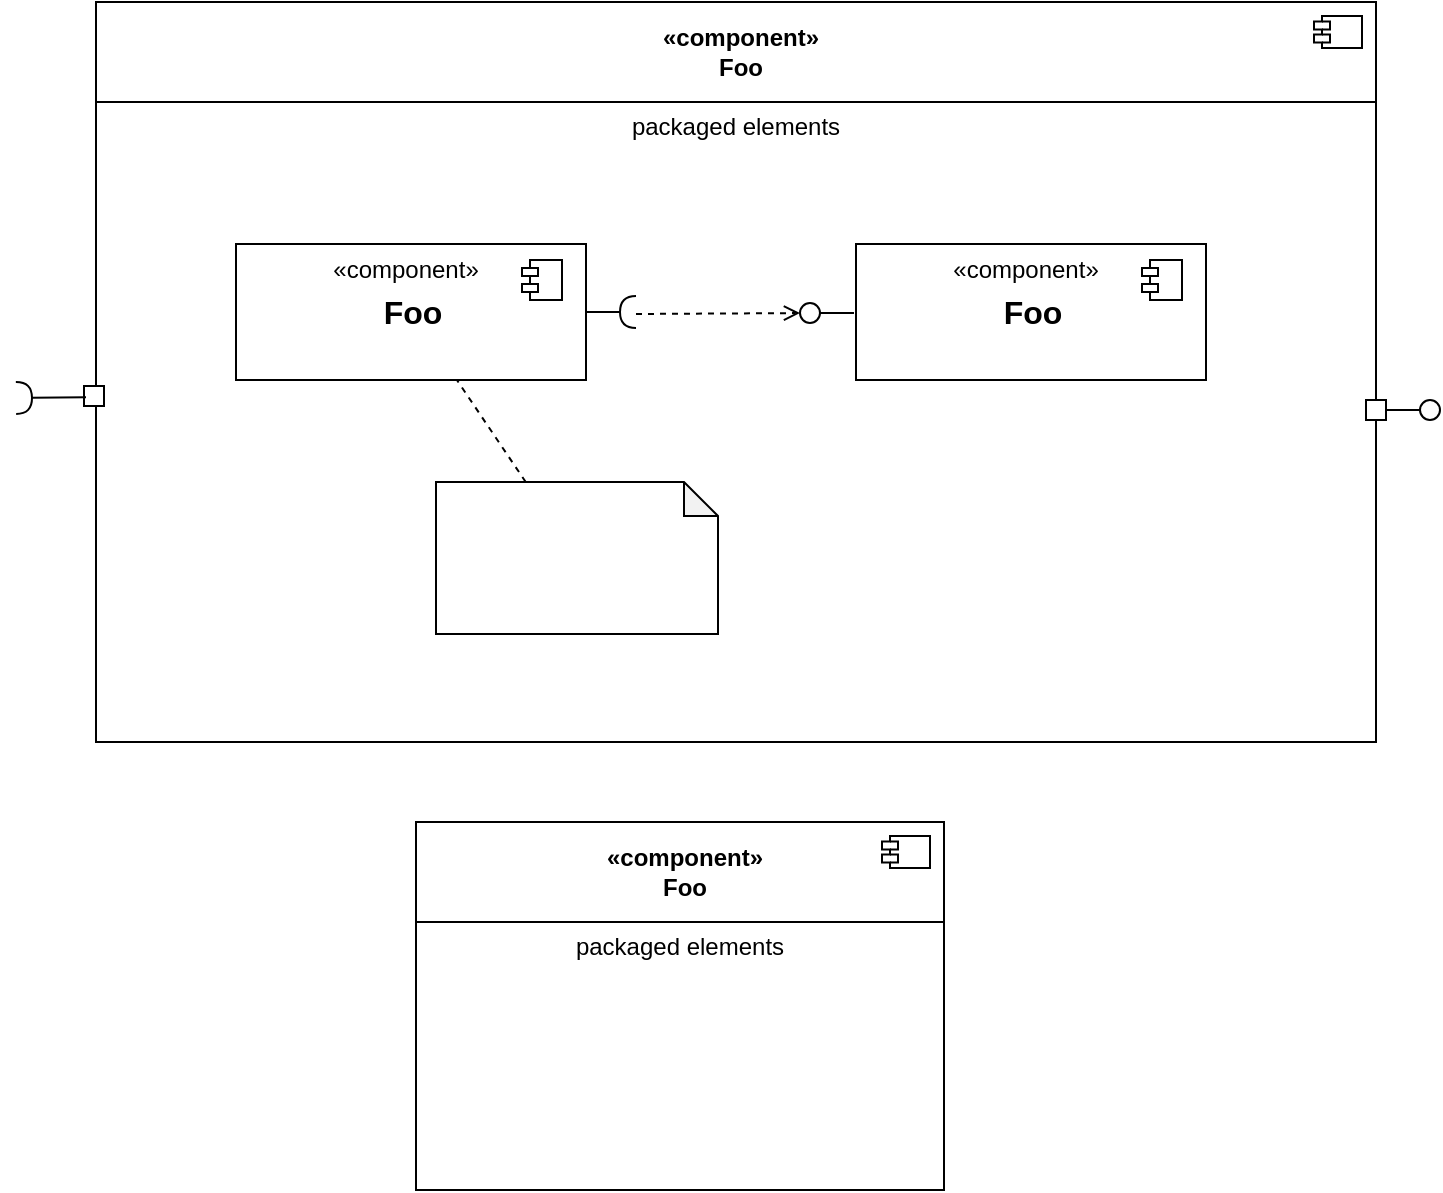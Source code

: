 <mxfile version="20.8.21" type="device"><diagram name="Page-1" id="T0-3Yljh18rnZ_sEd7bA"><mxGraphModel dx="1134" dy="669" grid="1" gridSize="10" guides="1" tooltips="1" connect="1" arrows="1" fold="1" page="0" pageScale="1" pageWidth="827" pageHeight="1169" math="0" shadow="0"><root><mxCell id="0"/><mxCell id="1" parent="0"/><mxCell id="Jf55Vp5BWpMpxo_ZyEUP-1" value="" style="fontStyle=1;align=right;verticalAlign=top;childLayout=stackLayout;horizontal=1;horizontalStack=0;resizeParent=1;resizeParentMax=0;resizeLast=0;marginBottom=0;allowArrows=0;connectable=0;" vertex="1" parent="1"><mxGeometry x="80" y="80" width="640" height="370" as="geometry"/></mxCell><mxCell id="Jf55Vp5BWpMpxo_ZyEUP-2" value="«component»&lt;br&gt;Foo" style="html=1;align=center;spacingLeft=4;verticalAlign=middle;strokeColor=none;fillColor=none;fontStyle=1" vertex="1" parent="Jf55Vp5BWpMpxo_ZyEUP-1"><mxGeometry width="640" height="50" as="geometry"/></mxCell><mxCell id="Jf55Vp5BWpMpxo_ZyEUP-3" value="" style="shape=component;jettyWidth=8;jettyHeight=4;fontSize=12;fillColor=default;strokeColor=default;" vertex="1" parent="Jf55Vp5BWpMpxo_ZyEUP-2"><mxGeometry x="1" width="24" height="16" relative="1" as="geometry"><mxPoint x="-31" y="7" as="offset"/></mxGeometry></mxCell><mxCell id="Jf55Vp5BWpMpxo_ZyEUP-4" value="packaged elements" style="swimlane;swimlaneBody=1;swimlaneHead=1;horizontal=1;swimlaneLine=0;collapsible=0;fontStyle=0;container=1;" vertex="1" parent="Jf55Vp5BWpMpxo_ZyEUP-1"><mxGeometry y="50" width="640" height="320" as="geometry"/></mxCell><mxCell id="Jf55Vp5BWpMpxo_ZyEUP-5" value="" style="rounded=0;whiteSpace=wrap;html=1;points=[];fillColor=default;rotation=0;fontSize=12;" vertex="1" parent="Jf55Vp5BWpMpxo_ZyEUP-4"><mxGeometry x="-6" y="142" width="10" height="10" as="geometry"/></mxCell><mxCell id="Jf55Vp5BWpMpxo_ZyEUP-6" value="" style="rounded=0;whiteSpace=wrap;html=1;points=[];fillColor=default;rotation=0;fontSize=12;" vertex="1" parent="Jf55Vp5BWpMpxo_ZyEUP-4"><mxGeometry x="635" y="149" width="10" height="10" as="geometry"/></mxCell><mxCell id="Jf55Vp5BWpMpxo_ZyEUP-7" value="Foo" style="html=1;fontSize=16;fillColor=default;verticalAlign=middle;spacingTop=0;recursiveResize=0;container=1;collapsible=0;strokeColor=default;fontStyle=1" vertex="1" parent="Jf55Vp5BWpMpxo_ZyEUP-4"><mxGeometry x="70" y="71" width="175" height="68" as="geometry"/></mxCell><mxCell id="Jf55Vp5BWpMpxo_ZyEUP-8" value="" style="shape=component;jettyWidth=8;jettyHeight=4;fontSize=12;fillColor=default;strokeColor=default;" vertex="1" parent="Jf55Vp5BWpMpxo_ZyEUP-7"><mxGeometry x="143" y="8" width="20" height="20" as="geometry"><mxPoint x="-24" y="4" as="offset"/></mxGeometry></mxCell><mxCell id="Jf55Vp5BWpMpxo_ZyEUP-9" value="«component»" style="text;html=1;strokeColor=none;fillColor=none;align=center;verticalAlign=middle;whiteSpace=wrap;rounded=0;fontSize=12;" vertex="1" parent="Jf55Vp5BWpMpxo_ZyEUP-7"><mxGeometry x="55" y="-2" width="60" height="30" as="geometry"/></mxCell><mxCell id="Jf55Vp5BWpMpxo_ZyEUP-10" value="Foo" style="html=1;fontSize=16;fillColor=default;verticalAlign=middle;spacingTop=0;recursiveResize=0;container=1;collapsible=0;strokeColor=default;fontStyle=1" vertex="1" parent="Jf55Vp5BWpMpxo_ZyEUP-4"><mxGeometry x="380" y="71" width="175" height="68" as="geometry"/></mxCell><mxCell id="Jf55Vp5BWpMpxo_ZyEUP-11" value="" style="shape=component;jettyWidth=8;jettyHeight=4;fontSize=12;fillColor=default;strokeColor=default;" vertex="1" parent="Jf55Vp5BWpMpxo_ZyEUP-10"><mxGeometry x="143" y="8" width="20" height="20" as="geometry"><mxPoint x="-24" y="4" as="offset"/></mxGeometry></mxCell><mxCell id="Jf55Vp5BWpMpxo_ZyEUP-12" value="«component»" style="text;html=1;strokeColor=none;fillColor=none;align=center;verticalAlign=middle;whiteSpace=wrap;rounded=0;fontSize=12;" vertex="1" parent="Jf55Vp5BWpMpxo_ZyEUP-10"><mxGeometry x="55" y="-2" width="60" height="30" as="geometry"/></mxCell><mxCell id="Jf55Vp5BWpMpxo_ZyEUP-13" value="" style="shape=note;whiteSpace=wrap;html=1;backgroundOutline=1;darkOpacity=0.05;size=17;" vertex="1" parent="Jf55Vp5BWpMpxo_ZyEUP-4"><mxGeometry x="170" y="190" width="141" height="76" as="geometry"/></mxCell><mxCell id="Jf55Vp5BWpMpxo_ZyEUP-14" value="" style="endArrow=none;dashed=1;html=1;rounded=0;" edge="1" source="Jf55Vp5BWpMpxo_ZyEUP-13" parent="Jf55Vp5BWpMpxo_ZyEUP-4" target="Jf55Vp5BWpMpxo_ZyEUP-7"><mxGeometry width="50" height="50" relative="1" as="geometry"><mxPoint x="219" y="252" as="sourcePoint"/><mxPoint x="170" y="220" as="targetPoint"/></mxGeometry></mxCell><mxCell id="Jf55Vp5BWpMpxo_ZyEUP-15" value="" style="endArrow=open;html=1;rounded=0;dashed=1;endFill=0;fontSize=12;" edge="1" parent="Jf55Vp5BWpMpxo_ZyEUP-4" target="Jf55Vp5BWpMpxo_ZyEUP-17"><mxGeometry width="50" height="50" relative="1" as="geometry"><mxPoint x="270" y="106" as="sourcePoint"/><mxPoint x="380" y="220" as="targetPoint"/></mxGeometry></mxCell><mxCell id="Jf55Vp5BWpMpxo_ZyEUP-16" value="" style="group;rotation=-90;" vertex="1" connectable="0" parent="Jf55Vp5BWpMpxo_ZyEUP-4"><mxGeometry x="360" y="91.5" width="10" height="27" as="geometry"/></mxCell><mxCell id="Jf55Vp5BWpMpxo_ZyEUP-17" value="" style="ellipse;whiteSpace=wrap;html=1;align=center;aspect=fixed;resizable=0;points=[];outlineConnect=0;sketch=0;fillColor=default;rotation=-90;strokeColor=default;fontSize=12;" vertex="1" parent="Jf55Vp5BWpMpxo_ZyEUP-16"><mxGeometry x="-8" y="9" width="10" height="10" as="geometry"/></mxCell><mxCell id="Jf55Vp5BWpMpxo_ZyEUP-18" value="" style="endArrow=none;html=1;rounded=0;fontSize=11;" edge="1" parent="Jf55Vp5BWpMpxo_ZyEUP-16" target="Jf55Vp5BWpMpxo_ZyEUP-17"><mxGeometry width="50" height="50" relative="1" as="geometry"><mxPoint x="19" y="14" as="sourcePoint"/><mxPoint x="19" y="-44" as="targetPoint"/></mxGeometry></mxCell><mxCell id="Jf55Vp5BWpMpxo_ZyEUP-19" value="" style="rounded=0;orthogonalLoop=1;jettySize=auto;html=1;endArrow=halfCircle;endFill=0;endSize=6;strokeWidth=1;sketch=0;fontSize=12;" edge="1" parent="Jf55Vp5BWpMpxo_ZyEUP-1" source="Jf55Vp5BWpMpxo_ZyEUP-7"><mxGeometry relative="1" as="geometry"><mxPoint x="270" y="177.0" as="sourcePoint"/><mxPoint x="270" y="155" as="targetPoint"/></mxGeometry></mxCell><mxCell id="Jf55Vp5BWpMpxo_ZyEUP-32" value="" style="group;rotation=90;" vertex="1" connectable="0" parent="1"><mxGeometry x="733" y="270" width="10" height="27" as="geometry"/></mxCell><mxCell id="Jf55Vp5BWpMpxo_ZyEUP-33" value="" style="ellipse;whiteSpace=wrap;html=1;align=center;aspect=fixed;resizable=0;points=[];outlineConnect=0;sketch=0;fillColor=default;rotation=90;strokeColor=default;fontSize=12;" vertex="1" parent="Jf55Vp5BWpMpxo_ZyEUP-32"><mxGeometry x="9" y="9" width="10" height="10" as="geometry"/></mxCell><mxCell id="Jf55Vp5BWpMpxo_ZyEUP-34" value="" style="endArrow=none;html=1;rounded=0;fontSize=11;" edge="1" parent="Jf55Vp5BWpMpxo_ZyEUP-32" target="Jf55Vp5BWpMpxo_ZyEUP-33"><mxGeometry width="50" height="50" relative="1" as="geometry"><mxPoint x="-8" y="14" as="sourcePoint"/><mxPoint x="-8" y="72" as="targetPoint"/></mxGeometry></mxCell><mxCell id="Jf55Vp5BWpMpxo_ZyEUP-35" value="" style="rounded=0;orthogonalLoop=1;jettySize=auto;html=1;endArrow=halfCircle;endFill=0;endSize=6;strokeWidth=1;sketch=0;fontSize=12;exitX=0.1;exitY=0.567;exitDx=0;exitDy=0;exitPerimeter=0;" edge="1" parent="1" source="Jf55Vp5BWpMpxo_ZyEUP-5"><mxGeometry relative="1" as="geometry"><mxPoint y="297.0" as="sourcePoint"/><mxPoint x="40" y="278" as="targetPoint"/></mxGeometry></mxCell><mxCell id="Jf55Vp5BWpMpxo_ZyEUP-41" value="" style="fontStyle=1;align=right;verticalAlign=top;childLayout=stackLayout;horizontal=1;horizontalStack=0;resizeParent=1;resizeParentMax=0;resizeLast=0;marginBottom=0;allowArrows=0;connectable=0;" vertex="1" parent="1"><mxGeometry x="240" y="490" width="264" height="184" as="geometry"/></mxCell><mxCell id="Jf55Vp5BWpMpxo_ZyEUP-42" value="«component»&lt;br&gt;Foo" style="html=1;align=center;spacingLeft=4;verticalAlign=middle;strokeColor=none;fillColor=none;fontStyle=1" vertex="1" parent="Jf55Vp5BWpMpxo_ZyEUP-41"><mxGeometry width="264" height="50" as="geometry"/></mxCell><mxCell id="Jf55Vp5BWpMpxo_ZyEUP-43" value="" style="shape=component;jettyWidth=8;jettyHeight=4;fontSize=12;fillColor=default;strokeColor=default;" vertex="1" parent="Jf55Vp5BWpMpxo_ZyEUP-42"><mxGeometry x="1" width="24" height="16" relative="1" as="geometry"><mxPoint x="-31" y="7" as="offset"/></mxGeometry></mxCell><mxCell id="Jf55Vp5BWpMpxo_ZyEUP-44" value="packaged elements" style="swimlane;swimlaneBody=1;swimlaneHead=1;horizontal=1;swimlaneLine=0;collapsible=0;fontStyle=0" vertex="1" parent="Jf55Vp5BWpMpxo_ZyEUP-41"><mxGeometry y="50" width="264" height="134" as="geometry"/></mxCell></root></mxGraphModel></diagram></mxfile>